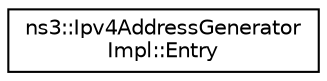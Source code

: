 digraph "Graphical Class Hierarchy"
{
 // LATEX_PDF_SIZE
  edge [fontname="Helvetica",fontsize="10",labelfontname="Helvetica",labelfontsize="10"];
  node [fontname="Helvetica",fontsize="10",shape=record];
  rankdir="LR";
  Node0 [label="ns3::Ipv4AddressGenerator\lImpl::Entry",height=0.2,width=0.4,color="black", fillcolor="white", style="filled",URL="$classns3_1_1_ipv4_address_generator_impl_1_1_entry.html",tooltip="This class holds the allocated addresses."];
}
